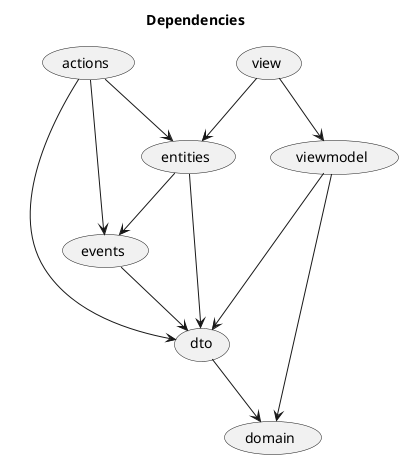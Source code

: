 @startuml
skinparam actorStyle hollow

title Dependencies
(viewmodel) --> (dto)
(viewmodel) --> (domain)
(view) --> (entities)
(view) --> (viewmodel)
(actions) --> (entities)
(actions) --> (events)
(actions) --> (dto)
(entities) --> (events)
(entities) --> (dto)
(events) --> (dto)
(dto) --> (domain)
@enduml